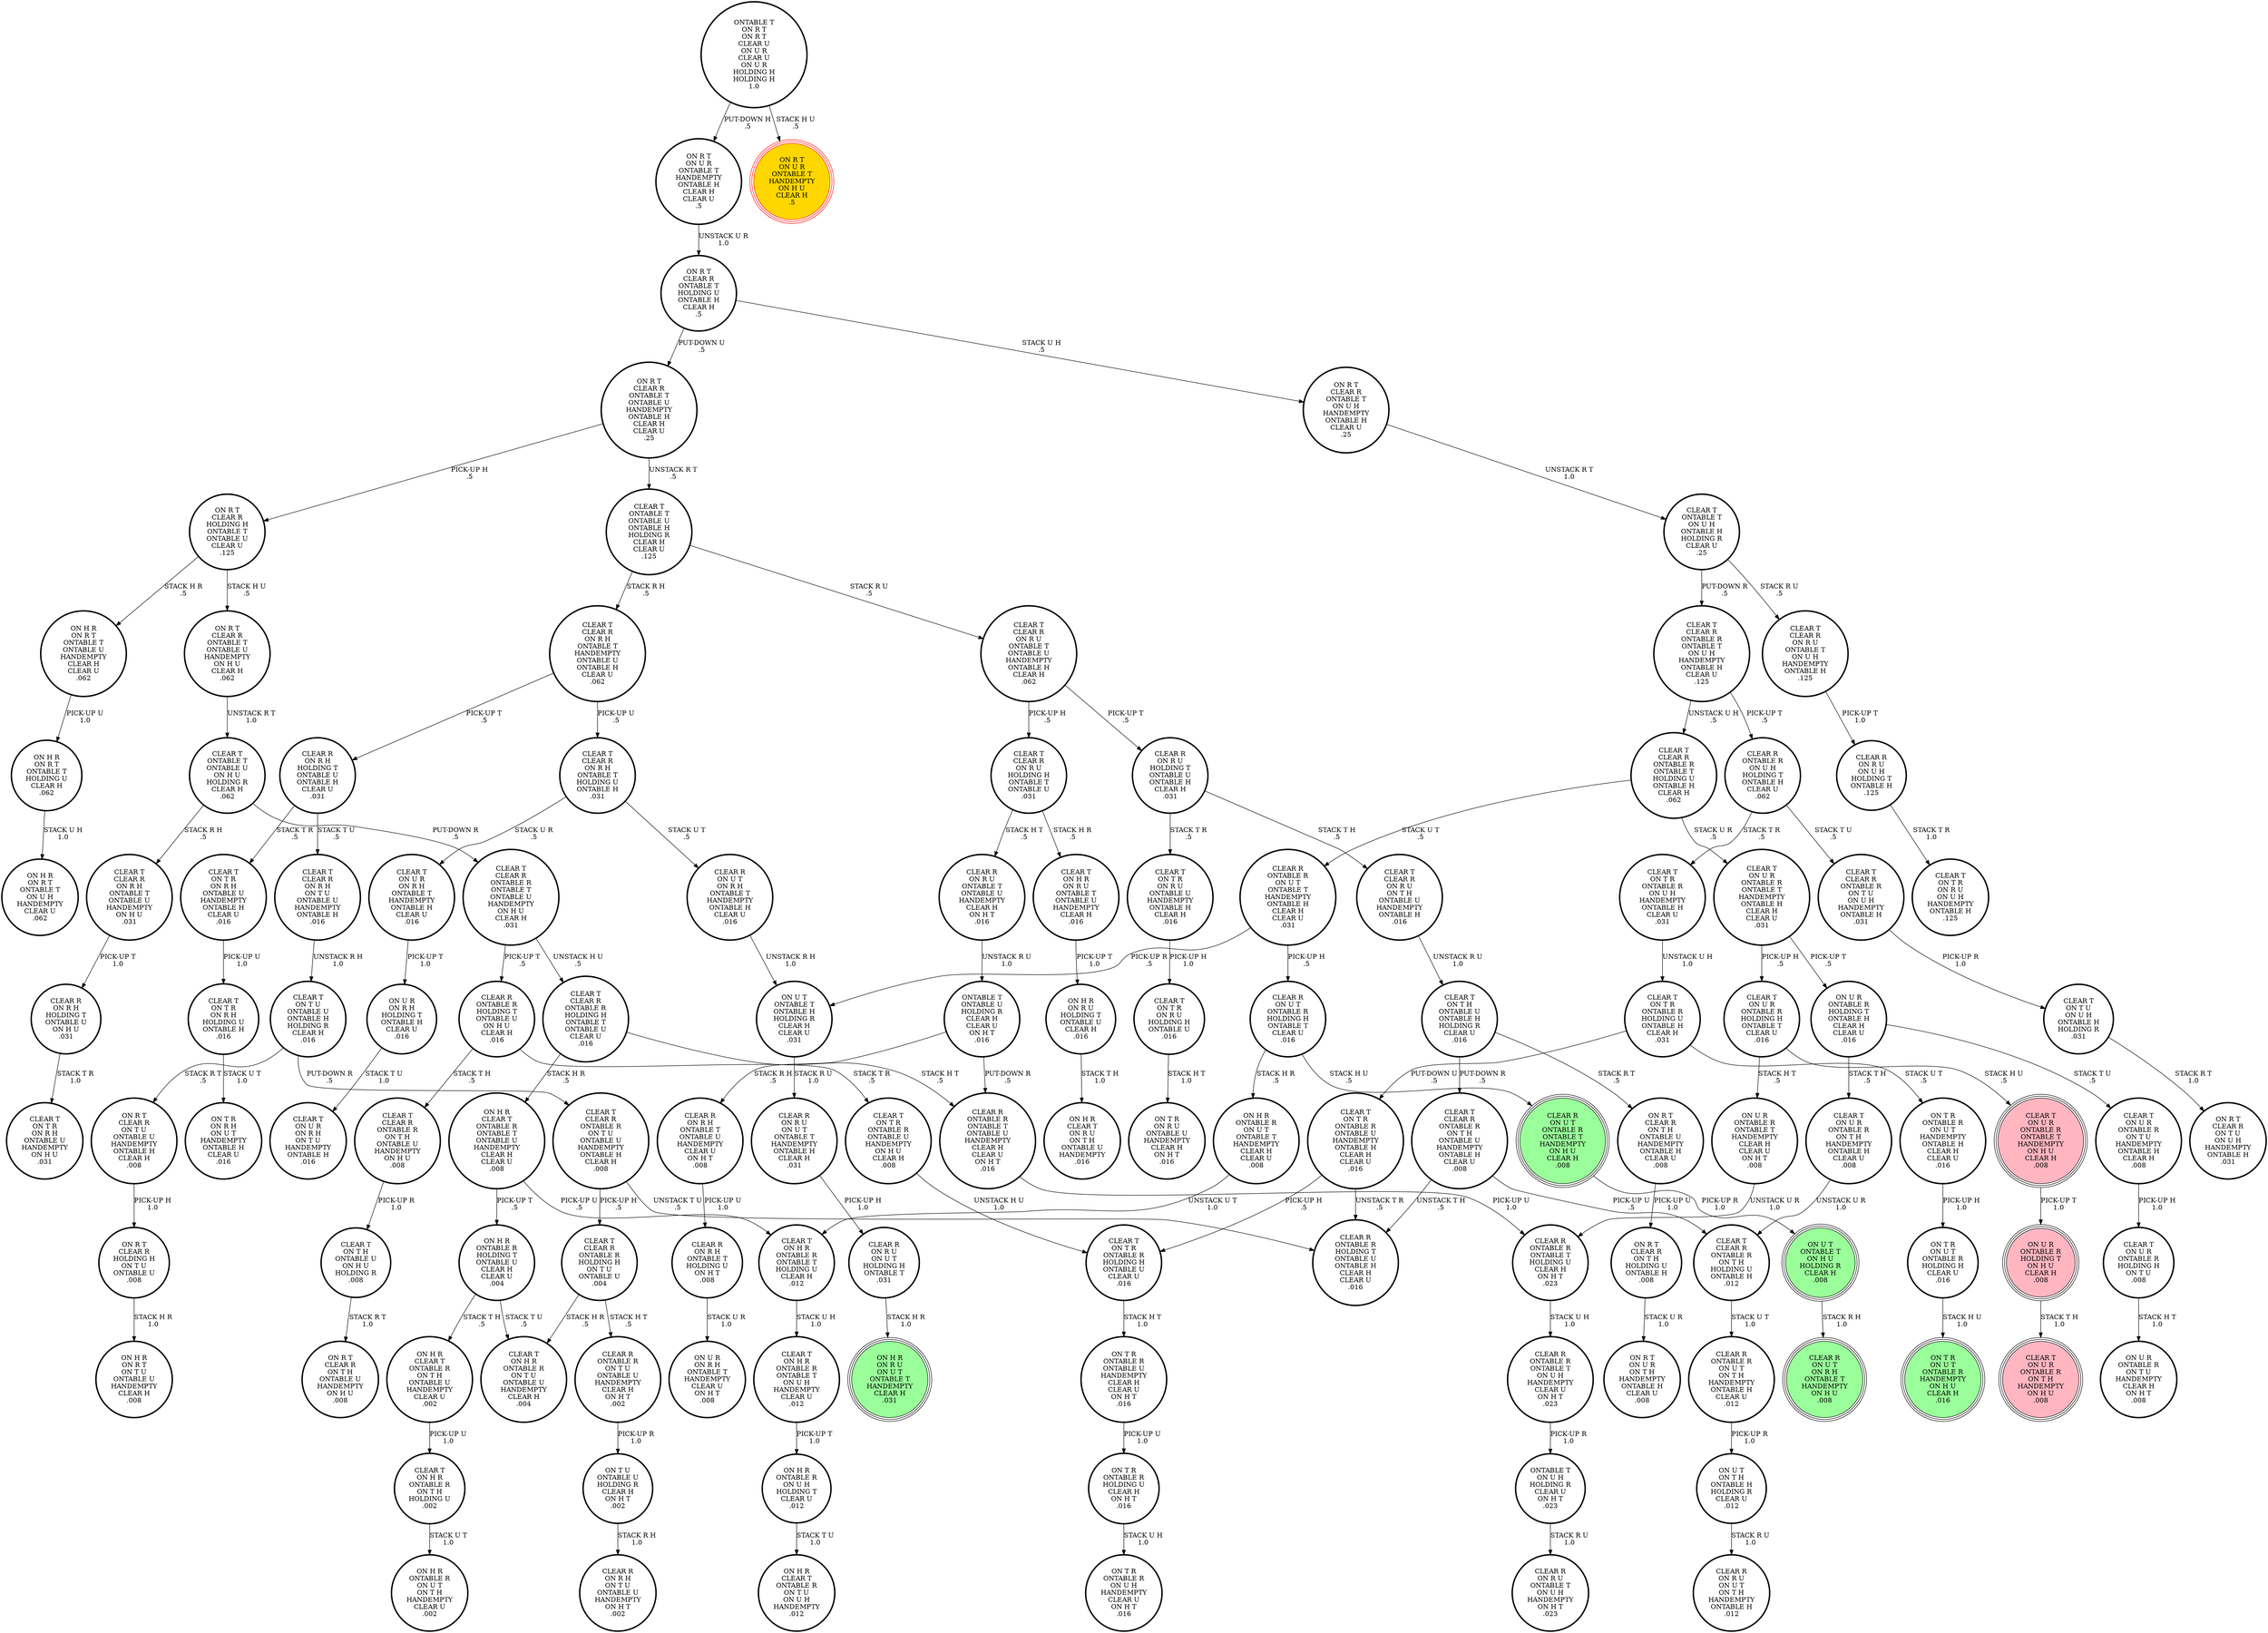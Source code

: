 digraph {
"CLEAR R\nON R U\nONTABLE T\nONTABLE U\nHANDEMPTY\nCLEAR H\nON H T\n.016\n" -> "ONTABLE T\nONTABLE U\nHOLDING R\nCLEAR H\nCLEAR U\nON H T\n.016\n"[label="UNSTACK R U\n1.0\n"];
"ON H R\nCLEAR T\nONTABLE R\nON T H\nONTABLE U\nHANDEMPTY\nCLEAR U\n.002\n" -> "CLEAR T\nON H R\nONTABLE R\nON T H\nHOLDING U\n.002\n"[label="PICK-UP U\n1.0\n"];
"ONTABLE T\nON R T\nON R T\nCLEAR U\nON U R\nCLEAR U\nON U R\nHOLDING H\nHOLDING H\n1.0\n" -> "ON R T\nON U R\nONTABLE T\nHANDEMPTY\nON H U\nCLEAR H\n.5\n"[label="STACK H U\n.5\n"];
"ONTABLE T\nON R T\nON R T\nCLEAR U\nON U R\nCLEAR U\nON U R\nHOLDING H\nHOLDING H\n1.0\n" -> "ON R T\nON U R\nONTABLE T\nHANDEMPTY\nONTABLE H\nCLEAR H\nCLEAR U\n.5\n"[label="PUT-DOWN H\n.5\n"];
"CLEAR R\nONTABLE R\nON T U\nONTABLE U\nHANDEMPTY\nCLEAR H\nON H T\n.002\n" -> "ON T U\nONTABLE U\nHOLDING R\nCLEAR H\nON H T\n.002\n"[label="PICK-UP R\n1.0\n"];
"CLEAR T\nCLEAR R\nON R H\nONTABLE T\nHANDEMPTY\nONTABLE U\nONTABLE H\nCLEAR U\n.062\n" -> "CLEAR T\nCLEAR R\nON R H\nONTABLE T\nHOLDING U\nONTABLE H\n.031\n"[label="PICK-UP U\n.5\n"];
"CLEAR T\nCLEAR R\nON R H\nONTABLE T\nHANDEMPTY\nONTABLE U\nONTABLE H\nCLEAR U\n.062\n" -> "CLEAR R\nON R H\nHOLDING T\nONTABLE U\nONTABLE H\nCLEAR U\n.031\n"[label="PICK-UP T\n.5\n"];
"CLEAR T\nON T U\nONTABLE U\nONTABLE H\nHOLDING R\nCLEAR H\n.016\n" -> "ON R T\nCLEAR R\nON T U\nONTABLE U\nHANDEMPTY\nONTABLE H\nCLEAR H\n.008\n"[label="STACK R T\n.5\n"];
"CLEAR T\nON T U\nONTABLE U\nONTABLE H\nHOLDING R\nCLEAR H\n.016\n" -> "CLEAR T\nCLEAR R\nONTABLE R\nON T U\nONTABLE U\nHANDEMPTY\nONTABLE H\nCLEAR H\n.008\n"[label="PUT-DOWN R\n.5\n"];
"CLEAR T\nON H R\nONTABLE R\nONTABLE T\nON U H\nHANDEMPTY\nCLEAR U\n.012\n" -> "ON H R\nONTABLE R\nON U H\nHOLDING T\nCLEAR U\n.012\n"[label="PICK-UP T\n1.0\n"];
"CLEAR T\nON U R\nONTABLE R\nONTABLE T\nHANDEMPTY\nON H U\nCLEAR H\n.008\n" -> "ON U R\nONTABLE R\nHOLDING T\nON H U\nCLEAR H\n.008\n"[label="PICK-UP T\n1.0\n"];
"CLEAR T\nCLEAR R\nON R U\nON T H\nONTABLE U\nHANDEMPTY\nONTABLE H\n.016\n" -> "CLEAR T\nON T H\nONTABLE U\nONTABLE H\nHOLDING R\nCLEAR U\n.016\n"[label="UNSTACK R U\n1.0\n"];
"CLEAR R\nONTABLE R\nONTABLE T\nONTABLE U\nHANDEMPTY\nCLEAR H\nCLEAR U\nON H T\n.016\n" -> "CLEAR R\nONTABLE R\nONTABLE T\nHOLDING U\nCLEAR H\nON H T\n.023\n"[label="PICK-UP U\n1.0\n"];
"ON R T\nCLEAR R\nONTABLE T\nONTABLE U\nHANDEMPTY\nON H U\nCLEAR H\n.062\n" -> "CLEAR T\nONTABLE T\nONTABLE U\nON H U\nHOLDING R\nCLEAR H\n.062\n"[label="UNSTACK R T\n1.0\n"];
"CLEAR R\nON R H\nONTABLE T\nONTABLE U\nHANDEMPTY\nCLEAR U\nON H T\n.008\n" -> "CLEAR R\nON R H\nONTABLE T\nHOLDING U\nON H T\n.008\n"[label="PICK-UP U\n1.0\n"];
"CLEAR R\nON R U\nON U T\nONTABLE T\nHANDEMPTY\nONTABLE H\nCLEAR H\n.031\n" -> "CLEAR R\nON R U\nON U T\nHOLDING H\nONTABLE T\n.031\n"[label="PICK-UP H\n1.0\n"];
"ON R T\nCLEAR R\nON T H\nONTABLE U\nHANDEMPTY\nONTABLE H\nCLEAR U\n.008\n" -> "ON R T\nCLEAR R\nON T H\nHOLDING U\nONTABLE H\n.008\n"[label="PICK-UP U\n1.0\n"];
"CLEAR T\nCLEAR R\nONTABLE R\nONTABLE T\nONTABLE U\nHANDEMPTY\nON H U\nCLEAR H\n.031\n" -> "CLEAR T\nCLEAR R\nONTABLE R\nHOLDING H\nONTABLE T\nONTABLE U\nCLEAR U\n.016\n"[label="UNSTACK H U\n.5\n"];
"CLEAR T\nCLEAR R\nONTABLE R\nONTABLE T\nONTABLE U\nHANDEMPTY\nON H U\nCLEAR H\n.031\n" -> "CLEAR R\nONTABLE R\nHOLDING T\nONTABLE U\nON H U\nCLEAR H\n.016\n"[label="PICK-UP T\n.5\n"];
"CLEAR R\nON U T\nONTABLE R\nHOLDING H\nONTABLE T\nCLEAR U\n.016\n" -> "ON H R\nONTABLE R\nON U T\nONTABLE T\nHANDEMPTY\nCLEAR H\nCLEAR U\n.008\n"[label="STACK H R\n.5\n"];
"CLEAR R\nON U T\nONTABLE R\nHOLDING H\nONTABLE T\nCLEAR U\n.016\n" -> "CLEAR R\nON U T\nONTABLE R\nONTABLE T\nHANDEMPTY\nON H U\nCLEAR H\n.008\n"[label="STACK H U\n.5\n"];
"CLEAR T\nCLEAR R\nONTABLE R\nON T H\nONTABLE U\nHANDEMPTY\nONTABLE H\nCLEAR U\n.008\n" -> "CLEAR T\nCLEAR R\nONTABLE R\nON T H\nHOLDING U\nONTABLE H\n.012\n"[label="PICK-UP U\n.5\n"];
"CLEAR T\nCLEAR R\nONTABLE R\nON T H\nONTABLE U\nHANDEMPTY\nONTABLE H\nCLEAR U\n.008\n" -> "CLEAR R\nONTABLE R\nHOLDING T\nONTABLE U\nONTABLE H\nCLEAR H\nCLEAR U\n.016\n"[label="UNSTACK T H\n.5\n"];
"CLEAR R\nON R H\nHOLDING T\nONTABLE U\nONTABLE H\nCLEAR U\n.031\n" -> "CLEAR T\nCLEAR R\nON R H\nON T U\nONTABLE U\nHANDEMPTY\nONTABLE H\n.016\n"[label="STACK T U\n.5\n"];
"CLEAR R\nON R H\nHOLDING T\nONTABLE U\nONTABLE H\nCLEAR U\n.031\n" -> "CLEAR T\nON T R\nON R H\nONTABLE U\nHANDEMPTY\nONTABLE H\nCLEAR U\n.016\n"[label="STACK T R\n.5\n"];
"CLEAR T\nCLEAR R\nONTABLE R\nONTABLE T\nON U H\nHANDEMPTY\nONTABLE H\nCLEAR U\n.125\n" -> "CLEAR R\nONTABLE R\nON U H\nHOLDING T\nONTABLE H\nCLEAR U\n.062\n"[label="PICK-UP T\n.5\n"];
"CLEAR T\nCLEAR R\nONTABLE R\nONTABLE T\nON U H\nHANDEMPTY\nONTABLE H\nCLEAR U\n.125\n" -> "CLEAR T\nCLEAR R\nONTABLE R\nONTABLE T\nHOLDING U\nONTABLE H\nCLEAR H\n.062\n"[label="UNSTACK U H\n.5\n"];
"CLEAR T\nCLEAR R\nONTABLE R\nON T H\nONTABLE U\nHANDEMPTY\nON H U\n.008\n" -> "CLEAR T\nON T H\nONTABLE U\nON H U\nHOLDING R\n.008\n"[label="PICK-UP R\n1.0\n"];
"CLEAR T\nON T H\nONTABLE U\nONTABLE H\nHOLDING R\nCLEAR U\n.016\n" -> "ON R T\nCLEAR R\nON T H\nONTABLE U\nHANDEMPTY\nONTABLE H\nCLEAR U\n.008\n"[label="STACK R T\n.5\n"];
"CLEAR T\nON T H\nONTABLE U\nONTABLE H\nHOLDING R\nCLEAR U\n.016\n" -> "CLEAR T\nCLEAR R\nONTABLE R\nON T H\nONTABLE U\nHANDEMPTY\nONTABLE H\nCLEAR U\n.008\n"[label="PUT-DOWN R\n.5\n"];
"ON U T\nONTABLE T\nON H U\nHOLDING R\nCLEAR H\n.008\n" -> "CLEAR R\nON U T\nON R H\nONTABLE T\nHANDEMPTY\nON H U\n.008\n"[label="STACK R H\n1.0\n"];
"ON U T\nON T H\nONTABLE H\nHOLDING R\nCLEAR U\n.012\n" -> "CLEAR R\nON R U\nON U T\nON T H\nHANDEMPTY\nONTABLE H\n.012\n"[label="STACK R U\n1.0\n"];
"ONTABLE T\nONTABLE U\nHOLDING R\nCLEAR H\nCLEAR U\nON H T\n.016\n" -> "CLEAR R\nON R H\nONTABLE T\nONTABLE U\nHANDEMPTY\nCLEAR U\nON H T\n.008\n"[label="STACK R H\n.5\n"];
"ONTABLE T\nONTABLE U\nHOLDING R\nCLEAR H\nCLEAR U\nON H T\n.016\n" -> "CLEAR R\nONTABLE R\nONTABLE T\nONTABLE U\nHANDEMPTY\nCLEAR H\nCLEAR U\nON H T\n.016\n"[label="PUT-DOWN R\n.5\n"];
"CLEAR T\nCLEAR R\nONTABLE R\nHOLDING H\nON T U\nONTABLE U\n.004\n" -> "CLEAR R\nONTABLE R\nON T U\nONTABLE U\nHANDEMPTY\nCLEAR H\nON H T\n.002\n"[label="STACK H T\n.5\n"];
"CLEAR T\nCLEAR R\nONTABLE R\nHOLDING H\nON T U\nONTABLE U\n.004\n" -> "CLEAR T\nON H R\nONTABLE R\nON T U\nONTABLE U\nHANDEMPTY\nCLEAR H\n.004\n"[label="STACK H R\n.5\n"];
"CLEAR T\nCLEAR R\nONTABLE R\nHOLDING H\nONTABLE T\nONTABLE U\nCLEAR U\n.016\n" -> "CLEAR R\nONTABLE R\nONTABLE T\nONTABLE U\nHANDEMPTY\nCLEAR H\nCLEAR U\nON H T\n.016\n"[label="STACK H T\n.5\n"];
"CLEAR T\nCLEAR R\nONTABLE R\nHOLDING H\nONTABLE T\nONTABLE U\nCLEAR U\n.016\n" -> "ON H R\nCLEAR T\nONTABLE R\nONTABLE T\nONTABLE U\nHANDEMPTY\nCLEAR H\nCLEAR U\n.008\n"[label="STACK H R\n.5\n"];
"CLEAR T\nON U R\nONTABLE R\nON T U\nHANDEMPTY\nONTABLE H\nCLEAR H\n.008\n" -> "CLEAR T\nON U R\nONTABLE R\nHOLDING H\nON T U\n.008\n"[label="PICK-UP H\n1.0\n"];
"CLEAR T\nON T U\nON U H\nONTABLE H\nHOLDING R\n.031\n" -> "ON R T\nCLEAR R\nON T U\nON U H\nHANDEMPTY\nONTABLE H\n.031\n"[label="STACK R T\n1.0\n"];
"CLEAR T\nON T R\nON R H\nHOLDING U\nONTABLE H\n.016\n" -> "ON T R\nON R H\nON U T\nHANDEMPTY\nONTABLE H\nCLEAR U\n.016\n"[label="STACK U T\n1.0\n"];
"CLEAR T\nON T R\nONTABLE R\nON U H\nHANDEMPTY\nONTABLE H\nCLEAR U\n.031\n" -> "CLEAR T\nON T R\nONTABLE R\nHOLDING U\nONTABLE H\nCLEAR H\n.031\n"[label="UNSTACK U H\n1.0\n"];
"ON T R\nON U T\nONTABLE R\nHOLDING H\nCLEAR U\n.016\n" -> "ON T R\nON U T\nONTABLE R\nHANDEMPTY\nON H U\nCLEAR H\n.016\n"[label="STACK H U\n1.0\n"];
"CLEAR R\nONTABLE R\nON U T\nONTABLE T\nHANDEMPTY\nONTABLE H\nCLEAR H\nCLEAR U\n.031\n" -> "CLEAR R\nON U T\nONTABLE R\nHOLDING H\nONTABLE T\nCLEAR U\n.016\n"[label="PICK-UP H\n.5\n"];
"CLEAR R\nONTABLE R\nON U T\nONTABLE T\nHANDEMPTY\nONTABLE H\nCLEAR H\nCLEAR U\n.031\n" -> "ON U T\nONTABLE T\nONTABLE H\nHOLDING R\nCLEAR H\nCLEAR U\n.031\n"[label="PICK-UP R\n.5\n"];
"CLEAR T\nCLEAR R\nON R H\nONTABLE T\nONTABLE U\nHANDEMPTY\nON H U\n.031\n" -> "CLEAR R\nON R H\nHOLDING T\nONTABLE U\nON H U\n.031\n"[label="PICK-UP T\n1.0\n"];
"CLEAR T\nON U R\nONTABLE R\nHOLDING H\nONTABLE T\nCLEAR U\n.016\n" -> "ON U R\nONTABLE R\nONTABLE T\nHANDEMPTY\nCLEAR H\nCLEAR U\nON H T\n.008\n"[label="STACK H T\n.5\n"];
"CLEAR T\nON U R\nONTABLE R\nHOLDING H\nONTABLE T\nCLEAR U\n.016\n" -> "CLEAR T\nON U R\nONTABLE R\nONTABLE T\nHANDEMPTY\nON H U\nCLEAR H\n.008\n"[label="STACK H U\n.5\n"];
"ON H R\nON R U\nHOLDING T\nONTABLE U\nCLEAR H\n.016\n" -> "ON H R\nCLEAR T\nON R U\nON T H\nONTABLE U\nHANDEMPTY\n.016\n"[label="STACK T H\n1.0\n"];
"ON H R\nONTABLE R\nON U H\nHOLDING T\nCLEAR U\n.012\n" -> "ON H R\nCLEAR T\nONTABLE R\nON T U\nON U H\nHANDEMPTY\n.012\n"[label="STACK T U\n1.0\n"];
"CLEAR T\nON T R\nONTABLE R\nHOLDING H\nONTABLE U\nCLEAR U\n.016\n" -> "ON T R\nONTABLE R\nONTABLE U\nHANDEMPTY\nCLEAR H\nCLEAR U\nON H T\n.016\n"[label="STACK H T\n1.0\n"];
"CLEAR R\nONTABLE R\nONTABLE T\nHOLDING U\nCLEAR H\nON H T\n.023\n" -> "CLEAR R\nONTABLE R\nONTABLE T\nON U H\nHANDEMPTY\nCLEAR U\nON H T\n.023\n"[label="STACK U H\n1.0\n"];
"CLEAR T\nONTABLE T\nONTABLE U\nONTABLE H\nHOLDING R\nCLEAR H\nCLEAR U\n.125\n" -> "CLEAR T\nCLEAR R\nON R H\nONTABLE T\nHANDEMPTY\nONTABLE U\nONTABLE H\nCLEAR U\n.062\n"[label="STACK R H\n.5\n"];
"CLEAR T\nONTABLE T\nONTABLE U\nONTABLE H\nHOLDING R\nCLEAR H\nCLEAR U\n.125\n" -> "CLEAR T\nCLEAR R\nON R U\nONTABLE T\nONTABLE U\nHANDEMPTY\nONTABLE H\nCLEAR H\n.062\n"[label="STACK R U\n.5\n"];
"CLEAR T\nCLEAR R\nONTABLE R\nON T H\nHOLDING U\nONTABLE H\n.012\n" -> "CLEAR R\nONTABLE R\nON U T\nON T H\nHANDEMPTY\nONTABLE H\nCLEAR U\n.012\n"[label="STACK U T\n1.0\n"];
"ONTABLE T\nON U H\nHOLDING R\nCLEAR U\nON H T\n.023\n" -> "CLEAR R\nON R U\nONTABLE T\nON U H\nHANDEMPTY\nON H T\n.023\n"[label="STACK R U\n1.0\n"];
"ON T U\nONTABLE U\nHOLDING R\nCLEAR H\nON H T\n.002\n" -> "CLEAR R\nON R H\nON T U\nONTABLE U\nHANDEMPTY\nON H T\n.002\n"[label="STACK R H\n1.0\n"];
"CLEAR T\nON T H\nONTABLE U\nON H U\nHOLDING R\n.008\n" -> "ON R T\nCLEAR R\nON T H\nONTABLE U\nHANDEMPTY\nON H U\n.008\n"[label="STACK R T\n1.0\n"];
"CLEAR T\nCLEAR R\nONTABLE R\nON T U\nONTABLE U\nHANDEMPTY\nONTABLE H\nCLEAR H\n.008\n" -> "CLEAR R\nONTABLE R\nHOLDING T\nONTABLE U\nONTABLE H\nCLEAR H\nCLEAR U\n.016\n"[label="UNSTACK T U\n.5\n"];
"CLEAR T\nCLEAR R\nONTABLE R\nON T U\nONTABLE U\nHANDEMPTY\nONTABLE H\nCLEAR H\n.008\n" -> "CLEAR T\nCLEAR R\nONTABLE R\nHOLDING H\nON T U\nONTABLE U\n.004\n"[label="PICK-UP H\n.5\n"];
"CLEAR T\nON U R\nONTABLE R\nHOLDING H\nON T U\n.008\n" -> "ON U R\nONTABLE R\nON T U\nHANDEMPTY\nCLEAR H\nON H T\n.008\n"[label="STACK H T\n1.0\n"];
"CLEAR T\nCLEAR R\nON R U\nONTABLE T\nONTABLE U\nHANDEMPTY\nONTABLE H\nCLEAR H\n.062\n" -> "CLEAR T\nCLEAR R\nON R U\nHOLDING H\nONTABLE T\nONTABLE U\n.031\n"[label="PICK-UP H\n.5\n"];
"CLEAR T\nCLEAR R\nON R U\nONTABLE T\nONTABLE U\nHANDEMPTY\nONTABLE H\nCLEAR H\n.062\n" -> "CLEAR R\nON R U\nHOLDING T\nONTABLE U\nONTABLE H\nCLEAR H\n.031\n"[label="PICK-UP T\n.5\n"];
"CLEAR T\nCLEAR R\nONTABLE R\nON T U\nON U H\nHANDEMPTY\nONTABLE H\n.031\n" -> "CLEAR T\nON T U\nON U H\nONTABLE H\nHOLDING R\n.031\n"[label="PICK-UP R\n1.0\n"];
"CLEAR R\nONTABLE R\nONTABLE T\nON U H\nHANDEMPTY\nCLEAR U\nON H T\n.023\n" -> "ONTABLE T\nON U H\nHOLDING R\nCLEAR U\nON H T\n.023\n"[label="PICK-UP R\n1.0\n"];
"CLEAR T\nCLEAR R\nONTABLE R\nONTABLE T\nHOLDING U\nONTABLE H\nCLEAR H\n.062\n" -> "CLEAR T\nON U R\nONTABLE R\nONTABLE T\nHANDEMPTY\nONTABLE H\nCLEAR H\nCLEAR U\n.031\n"[label="STACK U R\n.5\n"];
"CLEAR T\nCLEAR R\nONTABLE R\nONTABLE T\nHOLDING U\nONTABLE H\nCLEAR H\n.062\n" -> "CLEAR R\nONTABLE R\nON U T\nONTABLE T\nHANDEMPTY\nONTABLE H\nCLEAR H\nCLEAR U\n.031\n"[label="STACK U T\n.5\n"];
"CLEAR T\nON U R\nONTABLE R\nONTABLE T\nHANDEMPTY\nONTABLE H\nCLEAR H\nCLEAR U\n.031\n" -> "ON U R\nONTABLE R\nHOLDING T\nONTABLE H\nCLEAR H\nCLEAR U\n.016\n"[label="PICK-UP T\n.5\n"];
"CLEAR T\nON U R\nONTABLE R\nONTABLE T\nHANDEMPTY\nONTABLE H\nCLEAR H\nCLEAR U\n.031\n" -> "CLEAR T\nON U R\nONTABLE R\nHOLDING H\nONTABLE T\nCLEAR U\n.016\n"[label="PICK-UP H\n.5\n"];
"CLEAR T\nON T R\nONTABLE R\nONTABLE U\nHANDEMPTY\nON H U\nCLEAR H\n.008\n" -> "CLEAR T\nON T R\nONTABLE R\nHOLDING H\nONTABLE U\nCLEAR U\n.016\n"[label="UNSTACK H U\n1.0\n"];
"ON H R\nONTABLE R\nHOLDING T\nONTABLE U\nCLEAR H\nCLEAR U\n.004\n" -> "CLEAR T\nON H R\nONTABLE R\nON T U\nONTABLE U\nHANDEMPTY\nCLEAR H\n.004\n"[label="STACK T U\n.5\n"];
"ON H R\nONTABLE R\nHOLDING T\nONTABLE U\nCLEAR H\nCLEAR U\n.004\n" -> "ON H R\nCLEAR T\nONTABLE R\nON T H\nONTABLE U\nHANDEMPTY\nCLEAR U\n.002\n"[label="STACK T H\n.5\n"];
"CLEAR T\nON T R\nON R H\nONTABLE U\nHANDEMPTY\nONTABLE H\nCLEAR U\n.016\n" -> "CLEAR T\nON T R\nON R H\nHOLDING U\nONTABLE H\n.016\n"[label="PICK-UP U\n1.0\n"];
"CLEAR R\nON R U\nON U H\nHOLDING T\nONTABLE H\n.125\n" -> "CLEAR T\nON T R\nON R U\nON U H\nHANDEMPTY\nONTABLE H\n.125\n"[label="STACK T R\n1.0\n"];
"CLEAR R\nON U T\nON R H\nONTABLE T\nHANDEMPTY\nONTABLE H\nCLEAR U\n.016\n" -> "ON U T\nONTABLE T\nONTABLE H\nHOLDING R\nCLEAR H\nCLEAR U\n.031\n"[label="UNSTACK R H\n1.0\n"];
"ON R T\nCLEAR R\nON T H\nHOLDING U\nONTABLE H\n.008\n" -> "ON R T\nON U R\nON T H\nHANDEMPTY\nONTABLE H\nCLEAR U\n.008\n"[label="STACK U R\n1.0\n"];
"CLEAR R\nON U T\nONTABLE R\nONTABLE T\nHANDEMPTY\nON H U\nCLEAR H\n.008\n" -> "ON U T\nONTABLE T\nON H U\nHOLDING R\nCLEAR H\n.008\n"[label="PICK-UP R\n1.0\n"];
"ON T R\nONTABLE R\nON U T\nHANDEMPTY\nONTABLE H\nCLEAR H\nCLEAR U\n.016\n" -> "ON T R\nON U T\nONTABLE R\nHOLDING H\nCLEAR U\n.016\n"[label="PICK-UP H\n1.0\n"];
"CLEAR T\nCLEAR R\nON R H\nONTABLE T\nHOLDING U\nONTABLE H\n.031\n" -> "CLEAR R\nON U T\nON R H\nONTABLE T\nHANDEMPTY\nONTABLE H\nCLEAR U\n.016\n"[label="STACK U T\n.5\n"];
"CLEAR T\nCLEAR R\nON R H\nONTABLE T\nHOLDING U\nONTABLE H\n.031\n" -> "CLEAR T\nON U R\nON R H\nONTABLE T\nHANDEMPTY\nONTABLE H\nCLEAR U\n.016\n"[label="STACK U R\n.5\n"];
"CLEAR R\nON R U\nON U T\nHOLDING H\nONTABLE T\n.031\n" -> "ON H R\nON R U\nON U T\nONTABLE T\nHANDEMPTY\nCLEAR H\n.031\n"[label="STACK H R\n1.0\n"];
"CLEAR T\nONTABLE T\nONTABLE U\nON H U\nHOLDING R\nCLEAR H\n.062\n" -> "CLEAR T\nCLEAR R\nONTABLE R\nONTABLE T\nONTABLE U\nHANDEMPTY\nON H U\nCLEAR H\n.031\n"[label="PUT-DOWN R\n.5\n"];
"CLEAR T\nONTABLE T\nONTABLE U\nON H U\nHOLDING R\nCLEAR H\n.062\n" -> "CLEAR T\nCLEAR R\nON R H\nONTABLE T\nONTABLE U\nHANDEMPTY\nON H U\n.031\n"[label="STACK R H\n.5\n"];
"ON R T\nCLEAR R\nONTABLE T\nON U H\nHANDEMPTY\nONTABLE H\nCLEAR U\n.25\n" -> "CLEAR T\nONTABLE T\nON U H\nONTABLE H\nHOLDING R\nCLEAR U\n.25\n"[label="UNSTACK R T\n1.0\n"];
"ON H R\nCLEAR T\nONTABLE R\nONTABLE T\nONTABLE U\nHANDEMPTY\nCLEAR H\nCLEAR U\n.008\n" -> "CLEAR T\nON H R\nONTABLE R\nONTABLE T\nHOLDING U\nCLEAR H\n.012\n"[label="PICK-UP U\n.5\n"];
"ON H R\nCLEAR T\nONTABLE R\nONTABLE T\nONTABLE U\nHANDEMPTY\nCLEAR H\nCLEAR U\n.008\n" -> "ON H R\nONTABLE R\nHOLDING T\nONTABLE U\nCLEAR H\nCLEAR U\n.004\n"[label="PICK-UP T\n.5\n"];
"CLEAR T\nON T R\nONTABLE R\nONTABLE U\nHANDEMPTY\nONTABLE H\nCLEAR H\nCLEAR U\n.016\n" -> "CLEAR R\nONTABLE R\nHOLDING T\nONTABLE U\nONTABLE H\nCLEAR H\nCLEAR U\n.016\n"[label="UNSTACK T R\n.5\n"];
"CLEAR T\nON T R\nONTABLE R\nONTABLE U\nHANDEMPTY\nONTABLE H\nCLEAR H\nCLEAR U\n.016\n" -> "CLEAR T\nON T R\nONTABLE R\nHOLDING H\nONTABLE U\nCLEAR U\n.016\n"[label="PICK-UP H\n.5\n"];
"CLEAR T\nON U R\nONTABLE R\nON T H\nHANDEMPTY\nONTABLE H\nCLEAR U\n.008\n" -> "CLEAR T\nCLEAR R\nONTABLE R\nON T H\nHOLDING U\nONTABLE H\n.012\n"[label="UNSTACK U R\n1.0\n"];
"CLEAR T\nCLEAR R\nON R U\nONTABLE T\nON U H\nHANDEMPTY\nONTABLE H\n.125\n" -> "CLEAR R\nON R U\nON U H\nHOLDING T\nONTABLE H\n.125\n"[label="PICK-UP T\n1.0\n"];
"ON T R\nONTABLE R\nONTABLE U\nHANDEMPTY\nCLEAR H\nCLEAR U\nON H T\n.016\n" -> "ON T R\nONTABLE R\nHOLDING U\nCLEAR H\nON H T\n.016\n"[label="PICK-UP U\n1.0\n"];
"CLEAR R\nONTABLE R\nON U T\nON T H\nHANDEMPTY\nONTABLE H\nCLEAR U\n.012\n" -> "ON U T\nON T H\nONTABLE H\nHOLDING R\nCLEAR U\n.012\n"[label="PICK-UP R\n1.0\n"];
"CLEAR R\nON R H\nHOLDING T\nONTABLE U\nON H U\n.031\n" -> "CLEAR T\nON T R\nON R H\nONTABLE U\nHANDEMPTY\nON H U\n.031\n"[label="STACK T R\n1.0\n"];
"CLEAR T\nON H R\nONTABLE R\nONTABLE T\nHOLDING U\nCLEAR H\n.012\n" -> "CLEAR T\nON H R\nONTABLE R\nONTABLE T\nON U H\nHANDEMPTY\nCLEAR U\n.012\n"[label="STACK U H\n1.0\n"];
"CLEAR T\nON T R\nON R U\nONTABLE U\nHANDEMPTY\nONTABLE H\nCLEAR H\n.016\n" -> "CLEAR T\nON T R\nON R U\nHOLDING H\nONTABLE U\n.016\n"[label="PICK-UP H\n1.0\n"];
"CLEAR R\nON R U\nHOLDING T\nONTABLE U\nONTABLE H\nCLEAR H\n.031\n" -> "CLEAR T\nCLEAR R\nON R U\nON T H\nONTABLE U\nHANDEMPTY\nONTABLE H\n.016\n"[label="STACK T H\n.5\n"];
"CLEAR R\nON R U\nHOLDING T\nONTABLE U\nONTABLE H\nCLEAR H\n.031\n" -> "CLEAR T\nON T R\nON R U\nONTABLE U\nHANDEMPTY\nONTABLE H\nCLEAR H\n.016\n"[label="STACK T R\n.5\n"];
"CLEAR R\nONTABLE R\nON U H\nHOLDING T\nONTABLE H\nCLEAR U\n.062\n" -> "CLEAR T\nCLEAR R\nONTABLE R\nON T U\nON U H\nHANDEMPTY\nONTABLE H\n.031\n"[label="STACK T U\n.5\n"];
"CLEAR R\nONTABLE R\nON U H\nHOLDING T\nONTABLE H\nCLEAR U\n.062\n" -> "CLEAR T\nON T R\nONTABLE R\nON U H\nHANDEMPTY\nONTABLE H\nCLEAR U\n.031\n"[label="STACK T R\n.5\n"];
"ON U R\nONTABLE R\nHOLDING T\nON H U\nCLEAR H\n.008\n" -> "CLEAR T\nON U R\nONTABLE R\nON T H\nHANDEMPTY\nON H U\n.008\n"[label="STACK T H\n1.0\n"];
"CLEAR R\nONTABLE R\nHOLDING T\nONTABLE U\nON H U\nCLEAR H\n.016\n" -> "CLEAR T\nON T R\nONTABLE R\nONTABLE U\nHANDEMPTY\nON H U\nCLEAR H\n.008\n"[label="STACK T R\n.5\n"];
"CLEAR R\nONTABLE R\nHOLDING T\nONTABLE U\nON H U\nCLEAR H\n.016\n" -> "CLEAR T\nCLEAR R\nONTABLE R\nON T H\nONTABLE U\nHANDEMPTY\nON H U\n.008\n"[label="STACK T H\n.5\n"];
"CLEAR T\nCLEAR R\nON R H\nON T U\nONTABLE U\nHANDEMPTY\nONTABLE H\n.016\n" -> "CLEAR T\nON T U\nONTABLE U\nONTABLE H\nHOLDING R\nCLEAR H\n.016\n"[label="UNSTACK R H\n1.0\n"];
"ON U R\nON R H\nHOLDING T\nONTABLE H\nCLEAR U\n.016\n" -> "CLEAR T\nON U R\nON R H\nON T U\nHANDEMPTY\nONTABLE H\n.016\n"[label="STACK T U\n1.0\n"];
"ON R T\nCLEAR R\nONTABLE T\nONTABLE U\nHANDEMPTY\nONTABLE H\nCLEAR H\nCLEAR U\n.25\n" -> "ON R T\nCLEAR R\nHOLDING H\nONTABLE T\nONTABLE U\nCLEAR U\n.125\n"[label="PICK-UP H\n.5\n"];
"ON R T\nCLEAR R\nONTABLE T\nONTABLE U\nHANDEMPTY\nONTABLE H\nCLEAR H\nCLEAR U\n.25\n" -> "CLEAR T\nONTABLE T\nONTABLE U\nONTABLE H\nHOLDING R\nCLEAR H\nCLEAR U\n.125\n"[label="UNSTACK R T\n.5\n"];
"ON H R\nON R T\nONTABLE T\nONTABLE U\nHANDEMPTY\nCLEAR H\nCLEAR U\n.062\n" -> "ON H R\nON R T\nONTABLE T\nHOLDING U\nCLEAR H\n.062\n"[label="PICK-UP U\n1.0\n"];
"ON U T\nONTABLE T\nONTABLE H\nHOLDING R\nCLEAR H\nCLEAR U\n.031\n" -> "CLEAR R\nON R U\nON U T\nONTABLE T\nHANDEMPTY\nONTABLE H\nCLEAR H\n.031\n"[label="STACK R U\n1.0\n"];
"ON H R\nONTABLE R\nON U T\nONTABLE T\nHANDEMPTY\nCLEAR H\nCLEAR U\n.008\n" -> "CLEAR T\nON H R\nONTABLE R\nONTABLE T\nHOLDING U\nCLEAR H\n.012\n"[label="UNSTACK U T\n1.0\n"];
"CLEAR T\nON T R\nONTABLE R\nHOLDING U\nONTABLE H\nCLEAR H\n.031\n" -> "CLEAR T\nON T R\nONTABLE R\nONTABLE U\nHANDEMPTY\nONTABLE H\nCLEAR H\nCLEAR U\n.016\n"[label="PUT-DOWN U\n.5\n"];
"CLEAR T\nON T R\nONTABLE R\nHOLDING U\nONTABLE H\nCLEAR H\n.031\n" -> "ON T R\nONTABLE R\nON U T\nHANDEMPTY\nONTABLE H\nCLEAR H\nCLEAR U\n.016\n"[label="STACK U T\n.5\n"];
"ON H R\nON R T\nONTABLE T\nHOLDING U\nCLEAR H\n.062\n" -> "ON H R\nON R T\nONTABLE T\nON U H\nHANDEMPTY\nCLEAR U\n.062\n"[label="STACK U H\n1.0\n"];
"ON R T\nCLEAR R\nONTABLE T\nHOLDING U\nONTABLE H\nCLEAR H\n.5\n" -> "ON R T\nCLEAR R\nONTABLE T\nON U H\nHANDEMPTY\nONTABLE H\nCLEAR U\n.25\n"[label="STACK U H\n.5\n"];
"ON R T\nCLEAR R\nONTABLE T\nHOLDING U\nONTABLE H\nCLEAR H\n.5\n" -> "ON R T\nCLEAR R\nONTABLE T\nONTABLE U\nHANDEMPTY\nONTABLE H\nCLEAR H\nCLEAR U\n.25\n"[label="PUT-DOWN U\n.5\n"];
"CLEAR T\nONTABLE T\nON U H\nONTABLE H\nHOLDING R\nCLEAR U\n.25\n" -> "CLEAR T\nCLEAR R\nON R U\nONTABLE T\nON U H\nHANDEMPTY\nONTABLE H\n.125\n"[label="STACK R U\n.5\n"];
"CLEAR T\nONTABLE T\nON U H\nONTABLE H\nHOLDING R\nCLEAR U\n.25\n" -> "CLEAR T\nCLEAR R\nONTABLE R\nONTABLE T\nON U H\nHANDEMPTY\nONTABLE H\nCLEAR U\n.125\n"[label="PUT-DOWN R\n.5\n"];
"ON R T\nON U R\nONTABLE T\nHANDEMPTY\nONTABLE H\nCLEAR H\nCLEAR U\n.5\n" -> "ON R T\nCLEAR R\nONTABLE T\nHOLDING U\nONTABLE H\nCLEAR H\n.5\n"[label="UNSTACK U R\n1.0\n"];
"ON R T\nCLEAR R\nON T U\nONTABLE U\nHANDEMPTY\nONTABLE H\nCLEAR H\n.008\n" -> "ON R T\nCLEAR R\nHOLDING H\nON T U\nONTABLE U\n.008\n"[label="PICK-UP H\n1.0\n"];
"CLEAR T\nON T R\nON R U\nHOLDING H\nONTABLE U\n.016\n" -> "ON T R\nON R U\nONTABLE U\nHANDEMPTY\nCLEAR H\nON H T\n.016\n"[label="STACK H T\n1.0\n"];
"ON R T\nCLEAR R\nHOLDING H\nONTABLE T\nONTABLE U\nCLEAR U\n.125\n" -> "ON R T\nCLEAR R\nONTABLE T\nONTABLE U\nHANDEMPTY\nON H U\nCLEAR H\n.062\n"[label="STACK H U\n.5\n"];
"ON R T\nCLEAR R\nHOLDING H\nONTABLE T\nONTABLE U\nCLEAR U\n.125\n" -> "ON H R\nON R T\nONTABLE T\nONTABLE U\nHANDEMPTY\nCLEAR H\nCLEAR U\n.062\n"[label="STACK H R\n.5\n"];
"ON U R\nONTABLE R\nHOLDING T\nONTABLE H\nCLEAR H\nCLEAR U\n.016\n" -> "CLEAR T\nON U R\nONTABLE R\nON T H\nHANDEMPTY\nONTABLE H\nCLEAR U\n.008\n"[label="STACK T H\n.5\n"];
"ON U R\nONTABLE R\nHOLDING T\nONTABLE H\nCLEAR H\nCLEAR U\n.016\n" -> "CLEAR T\nON U R\nONTABLE R\nON T U\nHANDEMPTY\nONTABLE H\nCLEAR H\n.008\n"[label="STACK T U\n.5\n"];
"ON T R\nONTABLE R\nHOLDING U\nCLEAR H\nON H T\n.016\n" -> "ON T R\nONTABLE R\nON U H\nHANDEMPTY\nCLEAR U\nON H T\n.016\n"[label="STACK U H\n1.0\n"];
"CLEAR T\nON U R\nON R H\nONTABLE T\nHANDEMPTY\nONTABLE H\nCLEAR U\n.016\n" -> "ON U R\nON R H\nHOLDING T\nONTABLE H\nCLEAR U\n.016\n"[label="PICK-UP T\n1.0\n"];
"CLEAR T\nON H R\nON R U\nONTABLE T\nONTABLE U\nHANDEMPTY\nCLEAR H\n.016\n" -> "ON H R\nON R U\nHOLDING T\nONTABLE U\nCLEAR H\n.016\n"[label="PICK-UP T\n1.0\n"];
"CLEAR R\nON R H\nONTABLE T\nHOLDING U\nON H T\n.008\n" -> "ON U R\nON R H\nONTABLE T\nHANDEMPTY\nCLEAR U\nON H T\n.008\n"[label="STACK U R\n1.0\n"];
"CLEAR T\nCLEAR R\nON R U\nHOLDING H\nONTABLE T\nONTABLE U\n.031\n" -> "CLEAR T\nON H R\nON R U\nONTABLE T\nONTABLE U\nHANDEMPTY\nCLEAR H\n.016\n"[label="STACK H R\n.5\n"];
"CLEAR T\nCLEAR R\nON R U\nHOLDING H\nONTABLE T\nONTABLE U\n.031\n" -> "CLEAR R\nON R U\nONTABLE T\nONTABLE U\nHANDEMPTY\nCLEAR H\nON H T\n.016\n"[label="STACK H T\n.5\n"];
"CLEAR T\nON H R\nONTABLE R\nON T H\nHOLDING U\n.002\n" -> "ON H R\nONTABLE R\nON U T\nON T H\nHANDEMPTY\nCLEAR U\n.002\n"[label="STACK U T\n1.0\n"];
"ON U R\nONTABLE R\nONTABLE T\nHANDEMPTY\nCLEAR H\nCLEAR U\nON H T\n.008\n" -> "CLEAR R\nONTABLE R\nONTABLE T\nHOLDING U\nCLEAR H\nON H T\n.023\n"[label="UNSTACK U R\n1.0\n"];
"ON R T\nCLEAR R\nHOLDING H\nON T U\nONTABLE U\n.008\n" -> "ON H R\nON R T\nON T U\nONTABLE U\nHANDEMPTY\nCLEAR H\n.008\n"[label="STACK H R\n1.0\n"];
"CLEAR R\nON R U\nON U T\nON T H\nHANDEMPTY\nONTABLE H\n.012\n" [shape=circle, penwidth=3];
"ON T R\nONTABLE R\nON U H\nHANDEMPTY\nCLEAR U\nON H T\n.016\n" [shape=circle, penwidth=3];
"CLEAR T\nON U R\nON R H\nON T U\nHANDEMPTY\nONTABLE H\n.016\n" [shape=circle, penwidth=3];
"CLEAR R\nON R U\nONTABLE T\nON U H\nHANDEMPTY\nON H T\n.023\n" [shape=circle, penwidth=3];
"ON H R\nONTABLE R\nON U T\nON T H\nHANDEMPTY\nCLEAR U\n.002\n" [shape=circle, penwidth=3];
"ON H R\nON R U\nON U T\nONTABLE T\nHANDEMPTY\nCLEAR H\n.031\n" [shape=circle, style=filled, fillcolor=palegreen1, peripheries=3];
"ON R T\nCLEAR R\nON T U\nON U H\nHANDEMPTY\nONTABLE H\n.031\n" [shape=circle, penwidth=3];
"ON T R\nON U T\nONTABLE R\nHANDEMPTY\nON H U\nCLEAR H\n.016\n" [shape=circle, style=filled, fillcolor=palegreen1, peripheries=3];
"CLEAR R\nON R H\nON T U\nONTABLE U\nHANDEMPTY\nON H T\n.002\n" [shape=circle, penwidth=3];
"CLEAR T\nON T R\nON R H\nONTABLE U\nHANDEMPTY\nON H U\n.031\n" [shape=circle, penwidth=3];
"CLEAR R\nON U T\nON R H\nONTABLE T\nHANDEMPTY\nON H U\n.008\n" [shape=circle, style=filled, fillcolor=palegreen1, peripheries=3];
"ON H R\nCLEAR T\nON R U\nON T H\nONTABLE U\nHANDEMPTY\n.016\n" [shape=circle, penwidth=3];
"ON R T\nON U R\nONTABLE T\nHANDEMPTY\nON H U\nCLEAR H\n.5\n" [shape=circle, style=filled color=red, fillcolor=gold, peripheries=3];
"CLEAR T\nON H R\nONTABLE R\nON T U\nONTABLE U\nHANDEMPTY\nCLEAR H\n.004\n" [shape=circle, penwidth=3];
"ON H R\nON R T\nON T U\nONTABLE U\nHANDEMPTY\nCLEAR H\n.008\n" [shape=circle, penwidth=3];
"ON U R\nON R H\nONTABLE T\nHANDEMPTY\nCLEAR U\nON H T\n.008\n" [shape=circle, penwidth=3];
"ON T R\nON R U\nONTABLE U\nHANDEMPTY\nCLEAR H\nON H T\n.016\n" [shape=circle, penwidth=3];
"ON H R\nCLEAR T\nONTABLE R\nON T U\nON U H\nHANDEMPTY\n.012\n" [shape=circle, penwidth=3];
"ON R T\nCLEAR R\nON T H\nONTABLE U\nHANDEMPTY\nON H U\n.008\n" [shape=circle, penwidth=3];
"ON T R\nON R H\nON U T\nHANDEMPTY\nONTABLE H\nCLEAR U\n.016\n" [shape=circle, penwidth=3];
"CLEAR T\nON U R\nONTABLE R\nON T H\nHANDEMPTY\nON H U\n.008\n" [shape=circle, style=filled, fillcolor=lightpink, peripheries=3];
"CLEAR R\nONTABLE R\nHOLDING T\nONTABLE U\nONTABLE H\nCLEAR H\nCLEAR U\n.016\n" [shape=circle, penwidth=3];
"ON R T\nON U R\nON T H\nHANDEMPTY\nONTABLE H\nCLEAR U\n.008\n" [shape=circle, penwidth=3];
"ON U R\nONTABLE R\nON T U\nHANDEMPTY\nCLEAR H\nON H T\n.008\n" [shape=circle, penwidth=3];
"CLEAR T\nON T R\nON R U\nON U H\nHANDEMPTY\nONTABLE H\n.125\n" [shape=circle, penwidth=3];
"ON H R\nON R T\nONTABLE T\nON U H\nHANDEMPTY\nCLEAR U\n.062\n" [shape=circle, penwidth=3];
"CLEAR R\nONTABLE R\nONTABLE T\nONTABLE U\nHANDEMPTY\nCLEAR H\nCLEAR U\nON H T\n.016\n" [shape=circle, penwidth=3];
"CLEAR R\nON R U\nON U T\nON T H\nHANDEMPTY\nONTABLE H\n.012\n" [shape=circle, penwidth=3];
"CLEAR T\nCLEAR R\nONTABLE R\nON T H\nONTABLE U\nHANDEMPTY\nON H U\n.008\n" [shape=circle, penwidth=3];
"ONTABLE T\nONTABLE U\nHOLDING R\nCLEAR H\nCLEAR U\nON H T\n.016\n" [shape=circle, penwidth=3];
"ON R T\nCLEAR R\nONTABLE T\nONTABLE U\nHANDEMPTY\nON H U\nCLEAR H\n.062\n" [shape=circle, penwidth=3];
"CLEAR R\nONTABLE R\nON T U\nONTABLE U\nHANDEMPTY\nCLEAR H\nON H T\n.002\n" [shape=circle, penwidth=3];
"ON T R\nONTABLE R\nON U H\nHANDEMPTY\nCLEAR U\nON H T\n.016\n" [shape=circle, penwidth=3];
"CLEAR R\nONTABLE R\nON U T\nON T H\nHANDEMPTY\nONTABLE H\nCLEAR U\n.012\n" [shape=circle, penwidth=3];
"CLEAR T\nON U R\nON R H\nON T U\nHANDEMPTY\nONTABLE H\n.016\n" [shape=circle, penwidth=3];
"CLEAR R\nON R U\nONTABLE T\nON U H\nHANDEMPTY\nON H T\n.023\n" [shape=circle, penwidth=3];
"ON H R\nONTABLE R\nON U T\nON T H\nHANDEMPTY\nCLEAR U\n.002\n" [shape=circle, penwidth=3];
"CLEAR T\nON T U\nONTABLE U\nONTABLE H\nHOLDING R\nCLEAR H\n.016\n" [shape=circle, penwidth=3];
"CLEAR T\nON T H\nONTABLE U\nON H U\nHOLDING R\n.008\n" [shape=circle, penwidth=3];
"ON U T\nON T H\nONTABLE H\nHOLDING R\nCLEAR U\n.012\n" [shape=circle, penwidth=3];
"CLEAR T\nONTABLE T\nON U H\nONTABLE H\nHOLDING R\nCLEAR U\n.25\n" [shape=circle, penwidth=3];
"ON R T\nCLEAR R\nON T U\nONTABLE U\nHANDEMPTY\nONTABLE H\nCLEAR H\n.008\n" [shape=circle, penwidth=3];
"ON H R\nON R U\nON U T\nONTABLE T\nHANDEMPTY\nCLEAR H\n.031\n" [shape=circle, style=filled, fillcolor=palegreen1, peripheries=3];
"ON H R\nON R U\nHOLDING T\nONTABLE U\nCLEAR H\n.016\n" [shape=circle, penwidth=3];
"ON R T\nCLEAR R\nONTABLE T\nONTABLE U\nHANDEMPTY\nONTABLE H\nCLEAR H\nCLEAR U\n.25\n" [shape=circle, penwidth=3];
"ON R T\nCLEAR R\nHOLDING H\nON T U\nONTABLE U\n.008\n" [shape=circle, penwidth=3];
"CLEAR T\nCLEAR R\nON R U\nONTABLE T\nONTABLE U\nHANDEMPTY\nONTABLE H\nCLEAR H\n.062\n" [shape=circle, penwidth=3];
"CLEAR T\nCLEAR R\nONTABLE R\nON T U\nONTABLE U\nHANDEMPTY\nONTABLE H\nCLEAR H\n.008\n" [shape=circle, penwidth=3];
"ON R T\nCLEAR R\nON T U\nON U H\nHANDEMPTY\nONTABLE H\n.031\n" [shape=circle, penwidth=3];
"CLEAR T\nON U R\nONTABLE R\nON T U\nHANDEMPTY\nONTABLE H\nCLEAR H\n.008\n" [shape=circle, penwidth=3];
"ON T R\nON U T\nONTABLE R\nHOLDING H\nCLEAR U\n.016\n" [shape=circle, penwidth=3];
"ON T R\nON U T\nONTABLE R\nHANDEMPTY\nON H U\nCLEAR H\n.016\n" [shape=circle, style=filled, fillcolor=palegreen1, peripheries=3];
"CLEAR R\nON U T\nONTABLE R\nONTABLE T\nHANDEMPTY\nON H U\nCLEAR H\n.008\n" [shape=circle, style=filled, fillcolor=palegreen1, peripheries=3];
"ON H R\nON R T\nONTABLE T\nONTABLE U\nHANDEMPTY\nCLEAR H\nCLEAR U\n.062\n" [shape=circle, penwidth=3];
"CLEAR T\nONTABLE T\nONTABLE U\nONTABLE H\nHOLDING R\nCLEAR H\nCLEAR U\n.125\n" [shape=circle, penwidth=3];
"CLEAR T\nON H R\nONTABLE R\nONTABLE T\nON U H\nHANDEMPTY\nCLEAR U\n.012\n" [shape=circle, penwidth=3];
"CLEAR T\nCLEAR R\nON R U\nHOLDING H\nONTABLE T\nONTABLE U\n.031\n" [shape=circle, penwidth=3];
"CLEAR R\nON R H\nONTABLE T\nHOLDING U\nON H T\n.008\n" [shape=circle, penwidth=3];
"CLEAR R\nON R H\nON T U\nONTABLE U\nHANDEMPTY\nON H T\n.002\n" [shape=circle, penwidth=3];
"CLEAR R\nON R U\nON U H\nHOLDING T\nONTABLE H\n.125\n" [shape=circle, penwidth=3];
"ON H R\nONTABLE R\nON U T\nONTABLE T\nHANDEMPTY\nCLEAR H\nCLEAR U\n.008\n" [shape=circle, penwidth=3];
"CLEAR R\nONTABLE R\nHOLDING T\nONTABLE U\nON H U\nCLEAR H\n.016\n" [shape=circle, penwidth=3];
"CLEAR T\nON T R\nON R H\nHOLDING U\nONTABLE H\n.016\n" [shape=circle, penwidth=3];
"CLEAR R\nON R U\nHOLDING T\nONTABLE U\nONTABLE H\nCLEAR H\n.031\n" [shape=circle, penwidth=3];
"CLEAR T\nCLEAR R\nONTABLE R\nONTABLE T\nONTABLE U\nHANDEMPTY\nON H U\nCLEAR H\n.031\n" [shape=circle, penwidth=3];
"CLEAR T\nON T R\nON R U\nHOLDING H\nONTABLE U\n.016\n" [shape=circle, penwidth=3];
"ON H R\nCLEAR T\nONTABLE R\nON T H\nONTABLE U\nHANDEMPTY\nCLEAR U\n.002\n" [shape=circle, penwidth=3];
"CLEAR R\nON U T\nONTABLE R\nHOLDING H\nONTABLE T\nCLEAR U\n.016\n" [shape=circle, penwidth=3];
"CLEAR T\nON H R\nONTABLE R\nONTABLE T\nHOLDING U\nCLEAR H\n.012\n" [shape=circle, penwidth=3];
"CLEAR T\nCLEAR R\nONTABLE R\nON T U\nON U H\nHANDEMPTY\nONTABLE H\n.031\n" [shape=circle, penwidth=3];
"CLEAR R\nONTABLE R\nONTABLE T\nON U H\nHANDEMPTY\nCLEAR U\nON H T\n.023\n" [shape=circle, penwidth=3];
"ON U R\nON R H\nHOLDING T\nONTABLE H\nCLEAR U\n.016\n" [shape=circle, penwidth=3];
"CLEAR T\nON T R\nON R H\nONTABLE U\nHANDEMPTY\nON H U\n.031\n" [shape=circle, penwidth=3];
"CLEAR T\nCLEAR R\nONTABLE R\nONTABLE T\nON U H\nHANDEMPTY\nONTABLE H\nCLEAR U\n.125\n" [shape=circle, penwidth=3];
"CLEAR T\nON T R\nONTABLE R\nON U H\nHANDEMPTY\nONTABLE H\nCLEAR U\n.031\n" [shape=circle, penwidth=3];
"CLEAR T\nCLEAR R\nON R H\nONTABLE T\nONTABLE U\nHANDEMPTY\nON H U\n.031\n" [shape=circle, penwidth=3];
"CLEAR T\nON H R\nONTABLE R\nON T H\nHOLDING U\n.002\n" [shape=circle, penwidth=3];
"CLEAR R\nON U T\nON R H\nONTABLE T\nHANDEMPTY\nON H U\n.008\n" [shape=circle, style=filled, fillcolor=palegreen1, peripheries=3];
"ON H R\nCLEAR T\nON R U\nON T H\nONTABLE U\nHANDEMPTY\n.016\n" [shape=circle, penwidth=3];
"CLEAR T\nCLEAR R\nON R U\nONTABLE T\nON U H\nHANDEMPTY\nONTABLE H\n.125\n" [shape=circle, penwidth=3];
"CLEAR T\nON T R\nONTABLE R\nONTABLE U\nHANDEMPTY\nON H U\nCLEAR H\n.008\n" [shape=circle, penwidth=3];
"ON R T\nON U R\nONTABLE T\nHANDEMPTY\nON H U\nCLEAR H\n.5\n" [shape=circle, style=filled color=red, fillcolor=gold, peripheries=3];
"CLEAR T\nON H R\nONTABLE R\nON T U\nONTABLE U\nHANDEMPTY\nCLEAR H\n.004\n" [shape=circle, penwidth=3];
"ON T R\nONTABLE R\nON U T\nHANDEMPTY\nONTABLE H\nCLEAR H\nCLEAR U\n.016\n" [shape=circle, penwidth=3];
"CLEAR T\nON U R\nONTABLE R\nONTABLE T\nHANDEMPTY\nON H U\nCLEAR H\n.008\n" [shape=circle, style=filled, fillcolor=lightpink, peripheries=3];
"ONTABLE T\nON R T\nON R T\nCLEAR U\nON U R\nCLEAR U\nON U R\nHOLDING H\nHOLDING H\n1.0\n" [shape=circle, penwidth=3];
"CLEAR R\nON U T\nON R H\nONTABLE T\nHANDEMPTY\nONTABLE H\nCLEAR U\n.016\n" [shape=circle, penwidth=3];
"CLEAR T\nCLEAR R\nON R U\nON T H\nONTABLE U\nHANDEMPTY\nONTABLE H\n.016\n" [shape=circle, penwidth=3];
"ON H R\nON R T\nON T U\nONTABLE U\nHANDEMPTY\nCLEAR H\n.008\n" [shape=circle, penwidth=3];
"ON T U\nONTABLE U\nHOLDING R\nCLEAR H\nON H T\n.002\n" [shape=circle, penwidth=3];
"ON U R\nON R H\nONTABLE T\nHANDEMPTY\nCLEAR U\nON H T\n.008\n" [shape=circle, penwidth=3];
"ONTABLE T\nON U H\nHOLDING R\nCLEAR U\nON H T\n.023\n" [shape=circle, penwidth=3];
"ON R T\nON U R\nONTABLE T\nHANDEMPTY\nONTABLE H\nCLEAR H\nCLEAR U\n.5\n" [shape=circle, penwidth=3];
"CLEAR R\nONTABLE R\nON U T\nONTABLE T\nHANDEMPTY\nONTABLE H\nCLEAR H\nCLEAR U\n.031\n" [shape=circle, penwidth=3];
"ON T R\nON R U\nONTABLE U\nHANDEMPTY\nCLEAR H\nON H T\n.016\n" [shape=circle, penwidth=3];
"ON R T\nCLEAR R\nON T H\nHOLDING U\nONTABLE H\n.008\n" [shape=circle, penwidth=3];
"ON H R\nCLEAR T\nONTABLE R\nON T U\nON U H\nHANDEMPTY\n.012\n" [shape=circle, penwidth=3];
"CLEAR R\nONTABLE R\nON U H\nHOLDING T\nONTABLE H\nCLEAR U\n.062\n" [shape=circle, penwidth=3];
"CLEAR R\nON R U\nONTABLE T\nONTABLE U\nHANDEMPTY\nCLEAR H\nON H T\n.016\n" [shape=circle, penwidth=3];
"CLEAR T\nON T R\nONTABLE R\nHOLDING U\nONTABLE H\nCLEAR H\n.031\n" [shape=circle, penwidth=3];
"ON R T\nCLEAR R\nON T H\nONTABLE U\nHANDEMPTY\nON H U\n.008\n" [shape=circle, penwidth=3];
"CLEAR T\nCLEAR R\nON R H\nONTABLE T\nHOLDING U\nONTABLE H\n.031\n" [shape=circle, penwidth=3];
"CLEAR T\nON T U\nON U H\nONTABLE H\nHOLDING R\n.031\n" [shape=circle, penwidth=3];
"ON U R\nONTABLE R\nHOLDING T\nON H U\nCLEAR H\n.008\n" [shape=circle, style=filled, fillcolor=lightpink, peripheries=3];
"CLEAR T\nON U R\nONTABLE R\nHOLDING H\nON T U\n.008\n" [shape=circle, penwidth=3];
"CLEAR T\nCLEAR R\nON R H\nON T U\nONTABLE U\nHANDEMPTY\nONTABLE H\n.016\n" [shape=circle, penwidth=3];
"ON T R\nON R H\nON U T\nHANDEMPTY\nONTABLE H\nCLEAR U\n.016\n" [shape=circle, penwidth=3];
"ON H R\nONTABLE R\nON U H\nHOLDING T\nCLEAR U\n.012\n" [shape=circle, penwidth=3];
"ON H R\nON R T\nONTABLE T\nHOLDING U\nCLEAR H\n.062\n" [shape=circle, penwidth=3];
"CLEAR T\nON T H\nONTABLE U\nONTABLE H\nHOLDING R\nCLEAR U\n.016\n" [shape=circle, penwidth=3];
"CLEAR T\nONTABLE T\nONTABLE U\nON H U\nHOLDING R\nCLEAR H\n.062\n" [shape=circle, penwidth=3];
"CLEAR T\nON U R\nONTABLE R\nON T H\nHANDEMPTY\nONTABLE H\nCLEAR U\n.008\n" [shape=circle, penwidth=3];
"CLEAR T\nCLEAR R\nON R H\nONTABLE T\nHANDEMPTY\nONTABLE U\nONTABLE H\nCLEAR U\n.062\n" [shape=circle, penwidth=3];
"CLEAR T\nCLEAR R\nONTABLE R\nON T H\nONTABLE U\nHANDEMPTY\nONTABLE H\nCLEAR U\n.008\n" [shape=circle, penwidth=3];
"CLEAR R\nON R H\nHOLDING T\nONTABLE U\nON H U\n.031\n" [shape=circle, penwidth=3];
"ON U T\nONTABLE T\nON H U\nHOLDING R\nCLEAR H\n.008\n" [shape=circle, style=filled, fillcolor=palegreen1, peripheries=3];
"ON R T\nCLEAR R\nHOLDING H\nONTABLE T\nONTABLE U\nCLEAR U\n.125\n" [shape=circle, penwidth=3];
"CLEAR T\nON U R\nONTABLE R\nONTABLE T\nHANDEMPTY\nONTABLE H\nCLEAR H\nCLEAR U\n.031\n" [shape=circle, penwidth=3];
"ON R T\nCLEAR R\nONTABLE T\nHOLDING U\nONTABLE H\nCLEAR H\n.5\n" [shape=circle, penwidth=3];
"CLEAR R\nONTABLE R\nONTABLE T\nHOLDING U\nCLEAR H\nON H T\n.023\n" [shape=circle, penwidth=3];
"CLEAR T\nCLEAR R\nONTABLE R\nON T H\nHOLDING U\nONTABLE H\n.012\n" [shape=circle, penwidth=3];
"ON H R\nONTABLE R\nHOLDING T\nONTABLE U\nCLEAR H\nCLEAR U\n.004\n" [shape=circle, penwidth=3];
"CLEAR T\nON U R\nON R H\nONTABLE T\nHANDEMPTY\nONTABLE H\nCLEAR U\n.016\n" [shape=circle, penwidth=3];
"CLEAR T\nON T R\nONTABLE R\nHOLDING H\nONTABLE U\nCLEAR U\n.016\n" [shape=circle, penwidth=3];
"ON T R\nONTABLE R\nHOLDING U\nCLEAR H\nON H T\n.016\n" [shape=circle, penwidth=3];
"CLEAR T\nCLEAR R\nONTABLE R\nHOLDING H\nON T U\nONTABLE U\n.004\n" [shape=circle, penwidth=3];
"CLEAR T\nON U R\nONTABLE R\nON T H\nHANDEMPTY\nON H U\n.008\n" [shape=circle, style=filled, fillcolor=lightpink, peripheries=3];
"CLEAR T\nON T R\nON R U\nONTABLE U\nHANDEMPTY\nONTABLE H\nCLEAR H\n.016\n" [shape=circle, penwidth=3];
"CLEAR R\nONTABLE R\nHOLDING T\nONTABLE U\nONTABLE H\nCLEAR H\nCLEAR U\n.016\n" [shape=circle, penwidth=3];
"ON H R\nCLEAR T\nONTABLE R\nONTABLE T\nONTABLE U\nHANDEMPTY\nCLEAR H\nCLEAR U\n.008\n" [shape=circle, penwidth=3];
"CLEAR R\nON R H\nONTABLE T\nONTABLE U\nHANDEMPTY\nCLEAR U\nON H T\n.008\n" [shape=circle, penwidth=3];
"CLEAR T\nON H R\nON R U\nONTABLE T\nONTABLE U\nHANDEMPTY\nCLEAR H\n.016\n" [shape=circle, penwidth=3];
"CLEAR T\nCLEAR R\nONTABLE R\nONTABLE T\nHOLDING U\nONTABLE H\nCLEAR H\n.062\n" [shape=circle, penwidth=3];
"ON R T\nON U R\nON T H\nHANDEMPTY\nONTABLE H\nCLEAR U\n.008\n" [shape=circle, penwidth=3];
"CLEAR T\nON T R\nON R H\nONTABLE U\nHANDEMPTY\nONTABLE H\nCLEAR U\n.016\n" [shape=circle, penwidth=3];
"ON T R\nONTABLE R\nONTABLE U\nHANDEMPTY\nCLEAR H\nCLEAR U\nON H T\n.016\n" [shape=circle, penwidth=3];
"CLEAR T\nON U R\nONTABLE R\nHOLDING H\nONTABLE T\nCLEAR U\n.016\n" [shape=circle, penwidth=3];
"ON U R\nONTABLE R\nON T U\nHANDEMPTY\nCLEAR H\nON H T\n.008\n" [shape=circle, penwidth=3];
"CLEAR T\nON T R\nON R U\nON U H\nHANDEMPTY\nONTABLE H\n.125\n" [shape=circle, penwidth=3];
"CLEAR T\nON T R\nONTABLE R\nONTABLE U\nHANDEMPTY\nONTABLE H\nCLEAR H\nCLEAR U\n.016\n" [shape=circle, penwidth=3];
"ON R T\nCLEAR R\nONTABLE T\nON U H\nHANDEMPTY\nONTABLE H\nCLEAR U\n.25\n" [shape=circle, penwidth=3];
"CLEAR R\nON R H\nHOLDING T\nONTABLE U\nONTABLE H\nCLEAR U\n.031\n" [shape=circle, penwidth=3];
"ON H R\nON R T\nONTABLE T\nON U H\nHANDEMPTY\nCLEAR U\n.062\n" [shape=circle, penwidth=3];
"CLEAR R\nON R U\nON U T\nHOLDING H\nONTABLE T\n.031\n" [shape=circle, penwidth=3];
"CLEAR R\nON R U\nON U T\nONTABLE T\nHANDEMPTY\nONTABLE H\nCLEAR H\n.031\n" [shape=circle, penwidth=3];
"ON U R\nONTABLE R\nONTABLE T\nHANDEMPTY\nCLEAR H\nCLEAR U\nON H T\n.008\n" [shape=circle, penwidth=3];
"CLEAR T\nCLEAR R\nONTABLE R\nHOLDING H\nONTABLE T\nONTABLE U\nCLEAR U\n.016\n" [shape=circle, penwidth=3];
"ON U R\nONTABLE R\nHOLDING T\nONTABLE H\nCLEAR H\nCLEAR U\n.016\n" [shape=circle, penwidth=3];
"ON R T\nCLEAR R\nON T H\nONTABLE U\nHANDEMPTY\nONTABLE H\nCLEAR U\n.008\n" [shape=circle, penwidth=3];
"ON U T\nONTABLE T\nONTABLE H\nHOLDING R\nCLEAR H\nCLEAR U\n.031\n" [shape=circle, penwidth=3];
}
